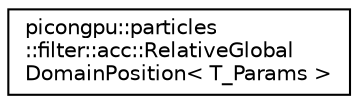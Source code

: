 digraph "Graphical Class Hierarchy"
{
 // LATEX_PDF_SIZE
  edge [fontname="Helvetica",fontsize="10",labelfontname="Helvetica",labelfontsize="10"];
  node [fontname="Helvetica",fontsize="10",shape=record];
  rankdir="LR";
  Node0 [label="picongpu::particles\l::filter::acc::RelativeGlobal\lDomainPosition\< T_Params \>",height=0.2,width=0.4,color="black", fillcolor="white", style="filled",URL="$structpicongpu_1_1particles_1_1filter_1_1acc_1_1_relative_global_domain_position.html",tooltip=" "];
}
